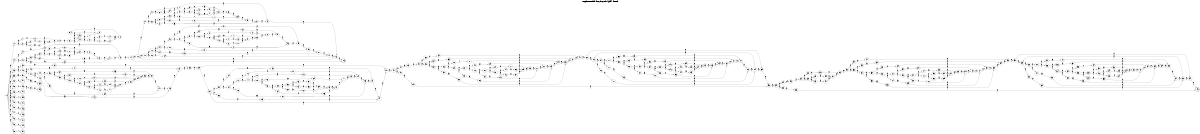 digraph "Resultado Automata AFN" {
	label = "MegaAutomata [src/docs/slr-4.yal]  [AFN]"
	labelloc  =  t
	fontsize  = 25
	rankdir=LR size="8,5"
	node [shape=doublecircle]
	23
	115
	395
	399
	401
	405
	407
	409
	411
	413
	415
	417
	419
	421
	node [shape=circle]
	0
	node [shape=none]
	""
	""-> 0 [label=""]
	node [shape=circle]
	1 -> 2[label="32"]
	3 -> 4[label="9"]
	5 -> 1[label="€"]
	5 -> 3[label="€"]
	2 -> 6[label="€"]
	4 -> 6[label="€"]
	7 -> 8[label="10"]
	9 -> 5[label="€"]
	9 -> 7[label="€"]
	6 -> 10[label="€"]
	8 -> 10[label="€"]
	11 -> 12[label="32"]
	13 -> 14[label="9"]
	15 -> 11[label="€"]
	15 -> 13[label="€"]
	12 -> 16[label="€"]
	14 -> 16[label="€"]
	17 -> 18[label="10"]
	19 -> 15[label="€"]
	19 -> 17[label="€"]
	16 -> 20[label="€"]
	18 -> 20[label="€"]
	20 -> 19[label="€"]
	22 -> 23[label="€"]
	22 -> 19[label="€"]
	20 -> 23[label="€"]
	10 -> 22[label="€"]
	0 -> 9[label="€"]
	24 -> 25[label="65"]
	26 -> 27[label="66"]
	28 -> 24[label="€"]
	28 -> 26[label="€"]
	25 -> 29[label="€"]
	27 -> 29[label="€"]
	30 -> 31[label="67"]
	32 -> 28[label="€"]
	32 -> 30[label="€"]
	29 -> 33[label="€"]
	31 -> 33[label="€"]
	34 -> 35[label="97"]
	36 -> 32[label="€"]
	36 -> 34[label="€"]
	33 -> 37[label="€"]
	35 -> 37[label="€"]
	38 -> 39[label="98"]
	40 -> 36[label="€"]
	40 -> 38[label="€"]
	37 -> 41[label="€"]
	39 -> 41[label="€"]
	42 -> 43[label="99"]
	44 -> 40[label="€"]
	44 -> 42[label="€"]
	41 -> 45[label="€"]
	43 -> 45[label="€"]
	46 -> 47[label="65"]
	48 -> 49[label="66"]
	50 -> 46[label="€"]
	50 -> 48[label="€"]
	47 -> 51[label="€"]
	49 -> 51[label="€"]
	52 -> 53[label="67"]
	54 -> 50[label="€"]
	54 -> 52[label="€"]
	51 -> 55[label="€"]
	53 -> 55[label="€"]
	56 -> 57[label="97"]
	58 -> 54[label="€"]
	58 -> 56[label="€"]
	55 -> 59[label="€"]
	57 -> 59[label="€"]
	60 -> 61[label="98"]
	62 -> 58[label="€"]
	62 -> 60[label="€"]
	59 -> 63[label="€"]
	61 -> 63[label="€"]
	64 -> 65[label="99"]
	66 -> 62[label="€"]
	66 -> 64[label="€"]
	63 -> 67[label="€"]
	65 -> 67[label="€"]
	68 -> 69[label="95"]
	69 -> 68[label="€"]
	70 -> 71[label="€"]
	70 -> 68[label="€"]
	69 -> 71[label="€"]
	72 -> 66[label="€"]
	72 -> 70[label="€"]
	67 -> 73[label="€"]
	71 -> 73[label="€"]
	74 -> 75[label="48"]
	76 -> 77[label="49"]
	78 -> 74[label="€"]
	78 -> 76[label="€"]
	75 -> 79[label="€"]
	77 -> 79[label="€"]
	80 -> 81[label="50"]
	82 -> 78[label="€"]
	82 -> 80[label="€"]
	79 -> 83[label="€"]
	81 -> 83[label="€"]
	84 -> 85[label="51"]
	86 -> 82[label="€"]
	86 -> 84[label="€"]
	83 -> 87[label="€"]
	85 -> 87[label="€"]
	88 -> 89[label="52"]
	90 -> 86[label="€"]
	90 -> 88[label="€"]
	87 -> 91[label="€"]
	89 -> 91[label="€"]
	92 -> 93[label="53"]
	94 -> 90[label="€"]
	94 -> 92[label="€"]
	91 -> 95[label="€"]
	93 -> 95[label="€"]
	96 -> 97[label="54"]
	98 -> 94[label="€"]
	98 -> 96[label="€"]
	95 -> 99[label="€"]
	97 -> 99[label="€"]
	100 -> 101[label="55"]
	102 -> 98[label="€"]
	102 -> 100[label="€"]
	99 -> 103[label="€"]
	101 -> 103[label="€"]
	104 -> 105[label="56"]
	106 -> 102[label="€"]
	106 -> 104[label="€"]
	103 -> 107[label="€"]
	105 -> 107[label="€"]
	108 -> 109[label="57"]
	110 -> 106[label="€"]
	110 -> 108[label="€"]
	107 -> 111[label="€"]
	109 -> 111[label="€"]
	112 -> 72[label="€"]
	112 -> 110[label="€"]
	73 -> 113[label="€"]
	111 -> 113[label="€"]
	113 -> 112[label="€"]
	114 -> 115[label="€"]
	114 -> 112[label="€"]
	113 -> 115[label="€"]
	45 -> 114[label="€"]
	0 -> 44[label="€"]
	116 -> 117[label="48"]
	118 -> 119[label="49"]
	120 -> 116[label="€"]
	120 -> 118[label="€"]
	117 -> 121[label="€"]
	119 -> 121[label="€"]
	122 -> 123[label="50"]
	124 -> 120[label="€"]
	124 -> 122[label="€"]
	121 -> 125[label="€"]
	123 -> 125[label="€"]
	126 -> 127[label="51"]
	128 -> 124[label="€"]
	128 -> 126[label="€"]
	125 -> 129[label="€"]
	127 -> 129[label="€"]
	130 -> 131[label="52"]
	132 -> 128[label="€"]
	132 -> 130[label="€"]
	129 -> 133[label="€"]
	131 -> 133[label="€"]
	134 -> 135[label="53"]
	136 -> 132[label="€"]
	136 -> 134[label="€"]
	133 -> 137[label="€"]
	135 -> 137[label="€"]
	138 -> 139[label="54"]
	140 -> 136[label="€"]
	140 -> 138[label="€"]
	137 -> 141[label="€"]
	139 -> 141[label="€"]
	142 -> 143[label="55"]
	144 -> 140[label="€"]
	144 -> 142[label="€"]
	141 -> 145[label="€"]
	143 -> 145[label="€"]
	146 -> 147[label="56"]
	148 -> 144[label="€"]
	148 -> 146[label="€"]
	145 -> 149[label="€"]
	147 -> 149[label="€"]
	150 -> 151[label="57"]
	152 -> 148[label="€"]
	152 -> 150[label="€"]
	149 -> 153[label="€"]
	151 -> 153[label="€"]
	154 -> 155[label="48"]
	156 -> 157[label="49"]
	158 -> 154[label="€"]
	158 -> 156[label="€"]
	155 -> 159[label="€"]
	157 -> 159[label="€"]
	160 -> 161[label="50"]
	162 -> 158[label="€"]
	162 -> 160[label="€"]
	159 -> 163[label="€"]
	161 -> 163[label="€"]
	164 -> 165[label="51"]
	166 -> 162[label="€"]
	166 -> 164[label="€"]
	163 -> 167[label="€"]
	165 -> 167[label="€"]
	168 -> 169[label="52"]
	170 -> 166[label="€"]
	170 -> 168[label="€"]
	167 -> 171[label="€"]
	169 -> 171[label="€"]
	172 -> 173[label="53"]
	174 -> 170[label="€"]
	174 -> 172[label="€"]
	171 -> 175[label="€"]
	173 -> 175[label="€"]
	176 -> 177[label="54"]
	178 -> 174[label="€"]
	178 -> 176[label="€"]
	175 -> 179[label="€"]
	177 -> 179[label="€"]
	180 -> 181[label="55"]
	182 -> 178[label="€"]
	182 -> 180[label="€"]
	179 -> 183[label="€"]
	181 -> 183[label="€"]
	184 -> 185[label="56"]
	186 -> 182[label="€"]
	186 -> 184[label="€"]
	183 -> 187[label="€"]
	185 -> 187[label="€"]
	188 -> 189[label="57"]
	190 -> 186[label="€"]
	190 -> 188[label="€"]
	187 -> 191[label="€"]
	189 -> 191[label="€"]
	191 -> 190[label="€"]
	200 -> 201[label="€"]
	200 -> 190[label="€"]
	191 -> 201[label="€"]
	153 -> 200[label="€"]
	202 -> 203[label="46"]
	204 -> 205[label="48"]
	206 -> 207[label="49"]
	208 -> 204[label="€"]
	208 -> 206[label="€"]
	205 -> 209[label="€"]
	207 -> 209[label="€"]
	210 -> 211[label="50"]
	212 -> 208[label="€"]
	212 -> 210[label="€"]
	209 -> 213[label="€"]
	211 -> 213[label="€"]
	214 -> 215[label="51"]
	216 -> 212[label="€"]
	216 -> 214[label="€"]
	213 -> 217[label="€"]
	215 -> 217[label="€"]
	218 -> 219[label="52"]
	220 -> 216[label="€"]
	220 -> 218[label="€"]
	217 -> 221[label="€"]
	219 -> 221[label="€"]
	222 -> 223[label="53"]
	224 -> 220[label="€"]
	224 -> 222[label="€"]
	221 -> 225[label="€"]
	223 -> 225[label="€"]
	226 -> 227[label="54"]
	228 -> 224[label="€"]
	228 -> 226[label="€"]
	225 -> 229[label="€"]
	227 -> 229[label="€"]
	230 -> 231[label="55"]
	232 -> 228[label="€"]
	232 -> 230[label="€"]
	229 -> 233[label="€"]
	231 -> 233[label="€"]
	234 -> 235[label="56"]
	236 -> 232[label="€"]
	236 -> 234[label="€"]
	233 -> 237[label="€"]
	235 -> 237[label="€"]
	238 -> 239[label="57"]
	240 -> 236[label="€"]
	240 -> 238[label="€"]
	237 -> 241[label="€"]
	239 -> 241[label="€"]
	242 -> 243[label="48"]
	244 -> 245[label="49"]
	246 -> 242[label="€"]
	246 -> 244[label="€"]
	243 -> 247[label="€"]
	245 -> 247[label="€"]
	248 -> 249[label="50"]
	250 -> 246[label="€"]
	250 -> 248[label="€"]
	247 -> 251[label="€"]
	249 -> 251[label="€"]
	252 -> 253[label="51"]
	254 -> 250[label="€"]
	254 -> 252[label="€"]
	251 -> 255[label="€"]
	253 -> 255[label="€"]
	256 -> 257[label="52"]
	258 -> 254[label="€"]
	258 -> 256[label="€"]
	255 -> 259[label="€"]
	257 -> 259[label="€"]
	260 -> 261[label="53"]
	262 -> 258[label="€"]
	262 -> 260[label="€"]
	259 -> 263[label="€"]
	261 -> 263[label="€"]
	264 -> 265[label="54"]
	266 -> 262[label="€"]
	266 -> 264[label="€"]
	263 -> 267[label="€"]
	265 -> 267[label="€"]
	268 -> 269[label="55"]
	270 -> 266[label="€"]
	270 -> 268[label="€"]
	267 -> 271[label="€"]
	269 -> 271[label="€"]
	272 -> 273[label="56"]
	274 -> 270[label="€"]
	274 -> 272[label="€"]
	271 -> 275[label="€"]
	273 -> 275[label="€"]
	276 -> 277[label="57"]
	278 -> 274[label="€"]
	278 -> 276[label="€"]
	275 -> 279[label="€"]
	277 -> 279[label="€"]
	279 -> 278[label="€"]
	288 -> 289[label="€"]
	288 -> 278[label="€"]
	279 -> 289[label="€"]
	241 -> 288[label="€"]
	203 -> 240[label="€"]
	290 -> 291[label="€"]
	292 -> 202[label="€"]
	292 -> 290[label="€"]
	289 -> 293[label="€"]
	291 -> 293[label="€"]
	201 -> 292[label="€"]
	294 -> 295[label="69"]
	296 -> 297[label="43"]
	298 -> 299[label="45"]
	300 -> 296[label="€"]
	300 -> 298[label="€"]
	297 -> 301[label="€"]
	299 -> 301[label="€"]
	302 -> 303[label="€"]
	304 -> 300[label="€"]
	304 -> 302[label="€"]
	301 -> 305[label="€"]
	303 -> 305[label="€"]
	295 -> 304[label="€"]
	306 -> 307[label="48"]
	308 -> 309[label="49"]
	310 -> 306[label="€"]
	310 -> 308[label="€"]
	307 -> 311[label="€"]
	309 -> 311[label="€"]
	312 -> 313[label="50"]
	314 -> 310[label="€"]
	314 -> 312[label="€"]
	311 -> 315[label="€"]
	313 -> 315[label="€"]
	316 -> 317[label="51"]
	318 -> 314[label="€"]
	318 -> 316[label="€"]
	315 -> 319[label="€"]
	317 -> 319[label="€"]
	320 -> 321[label="52"]
	322 -> 318[label="€"]
	322 -> 320[label="€"]
	319 -> 323[label="€"]
	321 -> 323[label="€"]
	324 -> 325[label="53"]
	326 -> 322[label="€"]
	326 -> 324[label="€"]
	323 -> 327[label="€"]
	325 -> 327[label="€"]
	328 -> 329[label="54"]
	330 -> 326[label="€"]
	330 -> 328[label="€"]
	327 -> 331[label="€"]
	329 -> 331[label="€"]
	332 -> 333[label="55"]
	334 -> 330[label="€"]
	334 -> 332[label="€"]
	331 -> 335[label="€"]
	333 -> 335[label="€"]
	336 -> 337[label="56"]
	338 -> 334[label="€"]
	338 -> 336[label="€"]
	335 -> 339[label="€"]
	337 -> 339[label="€"]
	340 -> 341[label="57"]
	342 -> 338[label="€"]
	342 -> 340[label="€"]
	339 -> 343[label="€"]
	341 -> 343[label="€"]
	344 -> 345[label="48"]
	346 -> 347[label="49"]
	348 -> 344[label="€"]
	348 -> 346[label="€"]
	345 -> 349[label="€"]
	347 -> 349[label="€"]
	350 -> 351[label="50"]
	352 -> 348[label="€"]
	352 -> 350[label="€"]
	349 -> 353[label="€"]
	351 -> 353[label="€"]
	354 -> 355[label="51"]
	356 -> 352[label="€"]
	356 -> 354[label="€"]
	353 -> 357[label="€"]
	355 -> 357[label="€"]
	358 -> 359[label="52"]
	360 -> 356[label="€"]
	360 -> 358[label="€"]
	357 -> 361[label="€"]
	359 -> 361[label="€"]
	362 -> 363[label="53"]
	364 -> 360[label="€"]
	364 -> 362[label="€"]
	361 -> 365[label="€"]
	363 -> 365[label="€"]
	366 -> 367[label="54"]
	368 -> 364[label="€"]
	368 -> 366[label="€"]
	365 -> 369[label="€"]
	367 -> 369[label="€"]
	370 -> 371[label="55"]
	372 -> 368[label="€"]
	372 -> 370[label="€"]
	369 -> 373[label="€"]
	371 -> 373[label="€"]
	374 -> 375[label="56"]
	376 -> 372[label="€"]
	376 -> 374[label="€"]
	373 -> 377[label="€"]
	375 -> 377[label="€"]
	378 -> 379[label="57"]
	380 -> 376[label="€"]
	380 -> 378[label="€"]
	377 -> 381[label="€"]
	379 -> 381[label="€"]
	381 -> 380[label="€"]
	390 -> 391[label="€"]
	390 -> 380[label="€"]
	381 -> 391[label="€"]
	343 -> 390[label="€"]
	305 -> 342[label="€"]
	392 -> 393[label="€"]
	394 -> 294[label="€"]
	394 -> 392[label="€"]
	391 -> 395[label="€"]
	393 -> 395[label="€"]
	293 -> 394[label="€"]
	0 -> 152[label="€"]
	396 -> 397[label="105"]
	398 -> 399[label="102"]
	397 -> 398[label="€"]
	0 -> 396[label="€"]
	400 -> 401[label="59"]
	0 -> 400[label="€"]
	402 -> 403[label="58"]
	404 -> 405[label="61"]
	403 -> 404[label="€"]
	0 -> 402[label="€"]
	406 -> 407[label="60"]
	0 -> 406[label="€"]
	408 -> 409[label="61"]
	0 -> 408[label="€"]
	410 -> 411[label="43"]
	0 -> 410[label="€"]
	412 -> 413[label="45"]
	0 -> 412[label="€"]
	414 -> 415[label="42"]
	0 -> 414[label="€"]
	416 -> 417[label="47"]
	0 -> 416[label="€"]
	418 -> 419[label="40"]
	0 -> 418[label="€"]
	420 -> 421[label="41"]
	0 -> 420[label="€"]
}